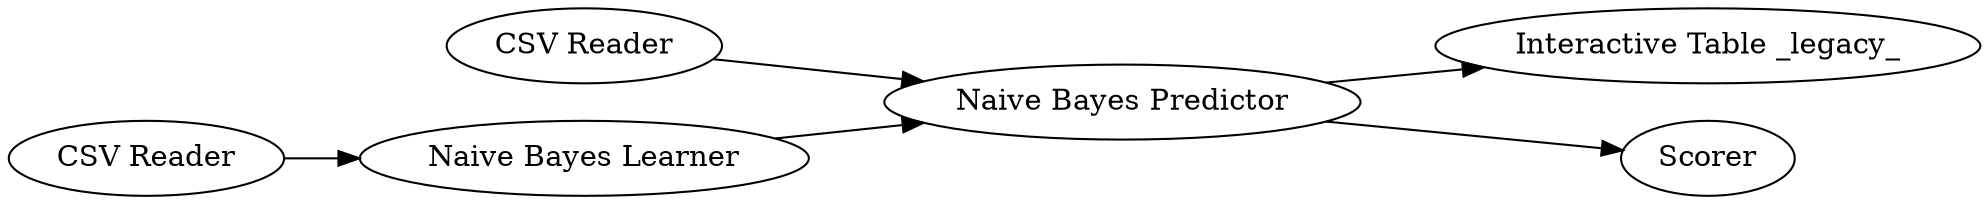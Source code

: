 digraph {
	4 -> 5
	9 -> 5
	5 -> 6
	8 -> 4
	5 -> 7
	5 [label="Naive Bayes Predictor"]
	7 [label=Scorer]
	9 [label="CSV Reader"]
	4 [label="Naive Bayes Learner"]
	8 [label="CSV Reader"]
	6 [label="Interactive Table _legacy_"]
	rankdir=LR
}
